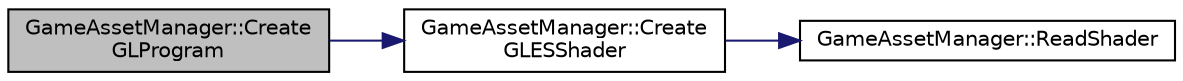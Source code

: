 digraph "GameAssetManager::CreateGLProgram"
{
  edge [fontname="Helvetica",fontsize="10",labelfontname="Helvetica",labelfontsize="10"];
  node [fontname="Helvetica",fontsize="10",shape=record];
  rankdir="LR";
  Node1 [label="GameAssetManager::Create\lGLProgram",height=0.2,width=0.4,color="black", fillcolor="grey75", style="filled", fontcolor="black"];
  Node1 -> Node2 [color="midnightblue",fontsize="10",style="solid",fontname="Helvetica"];
  Node2 [label="GameAssetManager::Create\lGLESShader",height=0.2,width=0.4,color="black", fillcolor="white", style="filled",URL="$class_game_asset_manager.html#a1a1e5c07f941e8d3fda40d9442ac7037"];
  Node2 -> Node3 [color="midnightblue",fontsize="10",style="solid",fontname="Helvetica"];
  Node3 [label="GameAssetManager::ReadShader",height=0.2,width=0.4,color="black", fillcolor="white", style="filled",URL="$class_game_asset_manager.html#a23b124a213308a68a882727127601c97"];
}
